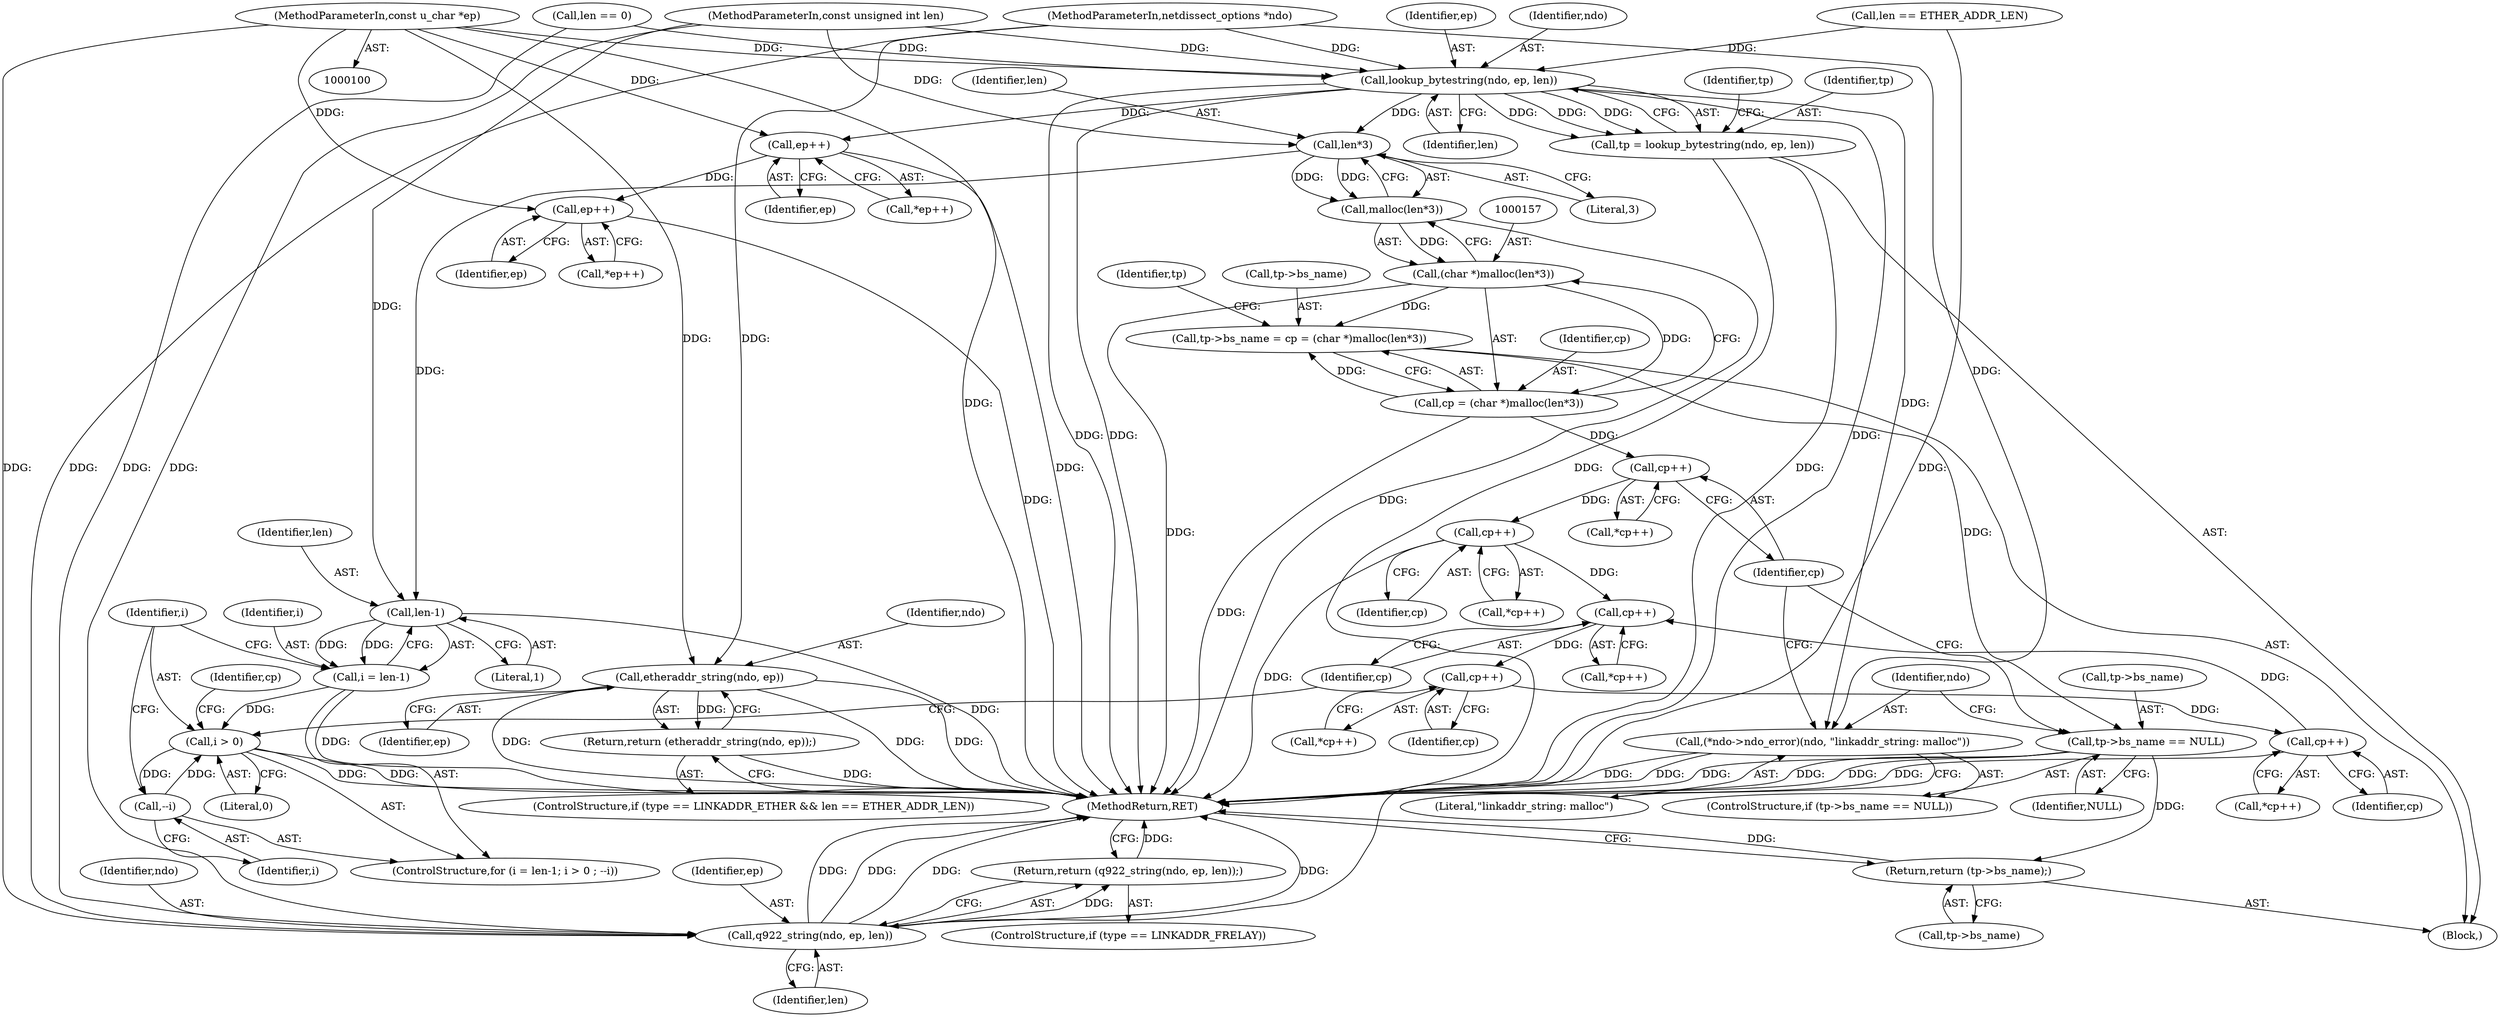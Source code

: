 digraph "0_tcpdump_730fc35968c5433b9e2a829779057f4f9495dc51_0@pointer" {
"1000102" [label="(MethodParameterIn,const u_char *ep)"];
"1000124" [label="(Call,etheraddr_string(ndo, ep))"];
"1000123" [label="(Return,return (etheraddr_string(ndo, ep));)"];
"1000132" [label="(Call,q922_string(ndo, ep, len))"];
"1000131" [label="(Return,return (q922_string(ndo, ep, len));)"];
"1000138" [label="(Call,lookup_bytestring(ndo, ep, len))"];
"1000136" [label="(Call,tp = lookup_bytestring(ndo, ep, len))"];
"1000159" [label="(Call,len*3)"];
"1000158" [label="(Call,malloc(len*3))"];
"1000156" [label="(Call,(char *)malloc(len*3))"];
"1000150" [label="(Call,tp->bs_name = cp = (char *)malloc(len*3))"];
"1000163" [label="(Call,tp->bs_name == NULL)"];
"1000234" [label="(Return,return (tp->bs_name);)"];
"1000154" [label="(Call,cp = (char *)malloc(len*3))"];
"1000173" [label="(Call,cp++)"];
"1000183" [label="(Call,cp++)"];
"1000206" [label="(Call,cp++)"];
"1000211" [label="(Call,cp++)"];
"1000221" [label="(Call,cp++)"];
"1000195" [label="(Call,len-1)"];
"1000193" [label="(Call,i = len-1)"];
"1000198" [label="(Call,i > 0)"];
"1000201" [label="(Call,--i)"];
"1000168" [label="(Call,(*ndo->ndo_error)(ndo, \"linkaddr_string: malloc\"))"];
"1000189" [label="(Call,ep++)"];
"1000227" [label="(Call,ep++)"];
"1000165" [label="(Identifier,tp)"];
"1000140" [label="(Identifier,ep)"];
"1000197" [label="(Literal,1)"];
"1000164" [label="(Call,tp->bs_name)"];
"1000139" [label="(Identifier,ndo)"];
"1000232" [label="(Identifier,cp)"];
"1000183" [label="(Call,cp++)"];
"1000195" [label="(Call,len-1)"];
"1000169" [label="(Identifier,ndo)"];
"1000174" [label="(Identifier,cp)"];
"1000235" [label="(Call,tp->bs_name)"];
"1000227" [label="(Call,ep++)"];
"1000200" [label="(Literal,0)"];
"1000222" [label="(Identifier,cp)"];
"1000170" [label="(Literal,\"linkaddr_string: malloc\")"];
"1000194" [label="(Identifier,i)"];
"1000126" [label="(Identifier,ep)"];
"1000101" [label="(MethodParameterIn,netdissect_options *ndo)"];
"1000144" [label="(Identifier,tp)"];
"1000192" [label="(ControlStructure,for (i = len-1; i > 0 ; --i))"];
"1000125" [label="(Identifier,ndo)"];
"1000160" [label="(Identifier,len)"];
"1000206" [label="(Call,cp++)"];
"1000173" [label="(Call,cp++)"];
"1000211" [label="(Call,cp++)"];
"1000207" [label="(Identifier,cp)"];
"1000205" [label="(Call,*cp++)"];
"1000158" [label="(Call,malloc(len*3))"];
"1000198" [label="(Call,i > 0)"];
"1000133" [label="(Identifier,ndo)"];
"1000221" [label="(Call,cp++)"];
"1000220" [label="(Call,*cp++)"];
"1000154" [label="(Call,cp = (char *)malloc(len*3))"];
"1000151" [label="(Call,tp->bs_name)"];
"1000226" [label="(Call,*ep++)"];
"1000110" [label="(Call,len == 0)"];
"1000210" [label="(Call,*cp++)"];
"1000193" [label="(Call,i = len-1)"];
"1000131" [label="(Return,return (q922_string(ndo, ep, len));)"];
"1000136" [label="(Call,tp = lookup_bytestring(ndo, ep, len))"];
"1000150" [label="(Call,tp->bs_name = cp = (char *)malloc(len*3))"];
"1000199" [label="(Identifier,i)"];
"1000190" [label="(Identifier,ep)"];
"1000228" [label="(Identifier,ep)"];
"1000138" [label="(Call,lookup_bytestring(ndo, ep, len))"];
"1000115" [label="(ControlStructure,if (type == LINKADDR_ETHER && len == ETHER_ADDR_LEN))"];
"1000137" [label="(Identifier,tp)"];
"1000167" [label="(Identifier,NULL)"];
"1000162" [label="(ControlStructure,if (tp->bs_name == NULL))"];
"1000182" [label="(Call,*cp++)"];
"1000212" [label="(Identifier,cp)"];
"1000201" [label="(Call,--i)"];
"1000202" [label="(Identifier,i)"];
"1000188" [label="(Call,*ep++)"];
"1000155" [label="(Identifier,cp)"];
"1000102" [label="(MethodParameterIn,const u_char *ep)"];
"1000123" [label="(Return,return (etheraddr_string(ndo, ep));)"];
"1000104" [label="(MethodParameterIn,const unsigned int len)"];
"1000135" [label="(Identifier,len)"];
"1000134" [label="(Identifier,ep)"];
"1000105" [label="(Block,)"];
"1000161" [label="(Literal,3)"];
"1000156" [label="(Call,(char *)malloc(len*3))"];
"1000132" [label="(Call,q922_string(ndo, ep, len))"];
"1000184" [label="(Identifier,cp)"];
"1000127" [label="(ControlStructure,if (type == LINKADDR_FRELAY))"];
"1000189" [label="(Call,ep++)"];
"1000238" [label="(MethodReturn,RET)"];
"1000234" [label="(Return,return (tp->bs_name);)"];
"1000196" [label="(Identifier,len)"];
"1000141" [label="(Identifier,len)"];
"1000124" [label="(Call,etheraddr_string(ndo, ep))"];
"1000120" [label="(Call,len == ETHER_ADDR_LEN)"];
"1000159" [label="(Call,len*3)"];
"1000168" [label="(Call,(*ndo->ndo_error)(ndo, \"linkaddr_string: malloc\"))"];
"1000172" [label="(Call,*cp++)"];
"1000163" [label="(Call,tp->bs_name == NULL)"];
"1000102" -> "1000100"  [label="AST: "];
"1000102" -> "1000238"  [label="DDG: "];
"1000102" -> "1000124"  [label="DDG: "];
"1000102" -> "1000132"  [label="DDG: "];
"1000102" -> "1000138"  [label="DDG: "];
"1000102" -> "1000189"  [label="DDG: "];
"1000102" -> "1000227"  [label="DDG: "];
"1000124" -> "1000123"  [label="AST: "];
"1000124" -> "1000126"  [label="CFG: "];
"1000125" -> "1000124"  [label="AST: "];
"1000126" -> "1000124"  [label="AST: "];
"1000123" -> "1000124"  [label="CFG: "];
"1000124" -> "1000238"  [label="DDG: "];
"1000124" -> "1000238"  [label="DDG: "];
"1000124" -> "1000238"  [label="DDG: "];
"1000124" -> "1000123"  [label="DDG: "];
"1000101" -> "1000124"  [label="DDG: "];
"1000123" -> "1000115"  [label="AST: "];
"1000238" -> "1000123"  [label="CFG: "];
"1000123" -> "1000238"  [label="DDG: "];
"1000132" -> "1000131"  [label="AST: "];
"1000132" -> "1000135"  [label="CFG: "];
"1000133" -> "1000132"  [label="AST: "];
"1000134" -> "1000132"  [label="AST: "];
"1000135" -> "1000132"  [label="AST: "];
"1000131" -> "1000132"  [label="CFG: "];
"1000132" -> "1000238"  [label="DDG: "];
"1000132" -> "1000238"  [label="DDG: "];
"1000132" -> "1000238"  [label="DDG: "];
"1000132" -> "1000238"  [label="DDG: "];
"1000132" -> "1000131"  [label="DDG: "];
"1000101" -> "1000132"  [label="DDG: "];
"1000120" -> "1000132"  [label="DDG: "];
"1000110" -> "1000132"  [label="DDG: "];
"1000104" -> "1000132"  [label="DDG: "];
"1000131" -> "1000127"  [label="AST: "];
"1000238" -> "1000131"  [label="CFG: "];
"1000131" -> "1000238"  [label="DDG: "];
"1000138" -> "1000136"  [label="AST: "];
"1000138" -> "1000141"  [label="CFG: "];
"1000139" -> "1000138"  [label="AST: "];
"1000140" -> "1000138"  [label="AST: "];
"1000141" -> "1000138"  [label="AST: "];
"1000136" -> "1000138"  [label="CFG: "];
"1000138" -> "1000238"  [label="DDG: "];
"1000138" -> "1000238"  [label="DDG: "];
"1000138" -> "1000238"  [label="DDG: "];
"1000138" -> "1000136"  [label="DDG: "];
"1000138" -> "1000136"  [label="DDG: "];
"1000138" -> "1000136"  [label="DDG: "];
"1000101" -> "1000138"  [label="DDG: "];
"1000120" -> "1000138"  [label="DDG: "];
"1000110" -> "1000138"  [label="DDG: "];
"1000104" -> "1000138"  [label="DDG: "];
"1000138" -> "1000159"  [label="DDG: "];
"1000138" -> "1000168"  [label="DDG: "];
"1000138" -> "1000189"  [label="DDG: "];
"1000136" -> "1000105"  [label="AST: "];
"1000137" -> "1000136"  [label="AST: "];
"1000144" -> "1000136"  [label="CFG: "];
"1000136" -> "1000238"  [label="DDG: "];
"1000136" -> "1000238"  [label="DDG: "];
"1000159" -> "1000158"  [label="AST: "];
"1000159" -> "1000161"  [label="CFG: "];
"1000160" -> "1000159"  [label="AST: "];
"1000161" -> "1000159"  [label="AST: "];
"1000158" -> "1000159"  [label="CFG: "];
"1000159" -> "1000158"  [label="DDG: "];
"1000159" -> "1000158"  [label="DDG: "];
"1000104" -> "1000159"  [label="DDG: "];
"1000159" -> "1000195"  [label="DDG: "];
"1000158" -> "1000156"  [label="AST: "];
"1000156" -> "1000158"  [label="CFG: "];
"1000158" -> "1000238"  [label="DDG: "];
"1000158" -> "1000156"  [label="DDG: "];
"1000156" -> "1000154"  [label="AST: "];
"1000157" -> "1000156"  [label="AST: "];
"1000154" -> "1000156"  [label="CFG: "];
"1000156" -> "1000238"  [label="DDG: "];
"1000156" -> "1000150"  [label="DDG: "];
"1000156" -> "1000154"  [label="DDG: "];
"1000150" -> "1000105"  [label="AST: "];
"1000150" -> "1000154"  [label="CFG: "];
"1000151" -> "1000150"  [label="AST: "];
"1000154" -> "1000150"  [label="AST: "];
"1000165" -> "1000150"  [label="CFG: "];
"1000154" -> "1000150"  [label="DDG: "];
"1000150" -> "1000163"  [label="DDG: "];
"1000163" -> "1000162"  [label="AST: "];
"1000163" -> "1000167"  [label="CFG: "];
"1000164" -> "1000163"  [label="AST: "];
"1000167" -> "1000163"  [label="AST: "];
"1000169" -> "1000163"  [label="CFG: "];
"1000174" -> "1000163"  [label="CFG: "];
"1000163" -> "1000238"  [label="DDG: "];
"1000163" -> "1000238"  [label="DDG: "];
"1000163" -> "1000238"  [label="DDG: "];
"1000163" -> "1000234"  [label="DDG: "];
"1000234" -> "1000105"  [label="AST: "];
"1000234" -> "1000235"  [label="CFG: "];
"1000235" -> "1000234"  [label="AST: "];
"1000238" -> "1000234"  [label="CFG: "];
"1000234" -> "1000238"  [label="DDG: "];
"1000155" -> "1000154"  [label="AST: "];
"1000154" -> "1000238"  [label="DDG: "];
"1000154" -> "1000173"  [label="DDG: "];
"1000173" -> "1000172"  [label="AST: "];
"1000173" -> "1000174"  [label="CFG: "];
"1000174" -> "1000173"  [label="AST: "];
"1000172" -> "1000173"  [label="CFG: "];
"1000173" -> "1000183"  [label="DDG: "];
"1000183" -> "1000182"  [label="AST: "];
"1000183" -> "1000184"  [label="CFG: "];
"1000184" -> "1000183"  [label="AST: "];
"1000182" -> "1000183"  [label="CFG: "];
"1000183" -> "1000238"  [label="DDG: "];
"1000183" -> "1000206"  [label="DDG: "];
"1000206" -> "1000205"  [label="AST: "];
"1000206" -> "1000207"  [label="CFG: "];
"1000207" -> "1000206"  [label="AST: "];
"1000205" -> "1000206"  [label="CFG: "];
"1000221" -> "1000206"  [label="DDG: "];
"1000206" -> "1000211"  [label="DDG: "];
"1000211" -> "1000210"  [label="AST: "];
"1000211" -> "1000212"  [label="CFG: "];
"1000212" -> "1000211"  [label="AST: "];
"1000210" -> "1000211"  [label="CFG: "];
"1000211" -> "1000221"  [label="DDG: "];
"1000221" -> "1000220"  [label="AST: "];
"1000221" -> "1000222"  [label="CFG: "];
"1000222" -> "1000221"  [label="AST: "];
"1000220" -> "1000221"  [label="CFG: "];
"1000221" -> "1000238"  [label="DDG: "];
"1000195" -> "1000193"  [label="AST: "];
"1000195" -> "1000197"  [label="CFG: "];
"1000196" -> "1000195"  [label="AST: "];
"1000197" -> "1000195"  [label="AST: "];
"1000193" -> "1000195"  [label="CFG: "];
"1000195" -> "1000238"  [label="DDG: "];
"1000195" -> "1000193"  [label="DDG: "];
"1000195" -> "1000193"  [label="DDG: "];
"1000104" -> "1000195"  [label="DDG: "];
"1000193" -> "1000192"  [label="AST: "];
"1000194" -> "1000193"  [label="AST: "];
"1000199" -> "1000193"  [label="CFG: "];
"1000193" -> "1000238"  [label="DDG: "];
"1000193" -> "1000198"  [label="DDG: "];
"1000198" -> "1000192"  [label="AST: "];
"1000198" -> "1000200"  [label="CFG: "];
"1000199" -> "1000198"  [label="AST: "];
"1000200" -> "1000198"  [label="AST: "];
"1000207" -> "1000198"  [label="CFG: "];
"1000232" -> "1000198"  [label="CFG: "];
"1000198" -> "1000238"  [label="DDG: "];
"1000198" -> "1000238"  [label="DDG: "];
"1000201" -> "1000198"  [label="DDG: "];
"1000198" -> "1000201"  [label="DDG: "];
"1000201" -> "1000192"  [label="AST: "];
"1000201" -> "1000202"  [label="CFG: "];
"1000202" -> "1000201"  [label="AST: "];
"1000199" -> "1000201"  [label="CFG: "];
"1000168" -> "1000162"  [label="AST: "];
"1000168" -> "1000170"  [label="CFG: "];
"1000169" -> "1000168"  [label="AST: "];
"1000170" -> "1000168"  [label="AST: "];
"1000174" -> "1000168"  [label="CFG: "];
"1000168" -> "1000238"  [label="DDG: "];
"1000168" -> "1000238"  [label="DDG: "];
"1000101" -> "1000168"  [label="DDG: "];
"1000189" -> "1000188"  [label="AST: "];
"1000189" -> "1000190"  [label="CFG: "];
"1000190" -> "1000189"  [label="AST: "];
"1000188" -> "1000189"  [label="CFG: "];
"1000189" -> "1000238"  [label="DDG: "];
"1000189" -> "1000227"  [label="DDG: "];
"1000227" -> "1000226"  [label="AST: "];
"1000227" -> "1000228"  [label="CFG: "];
"1000228" -> "1000227"  [label="AST: "];
"1000226" -> "1000227"  [label="CFG: "];
"1000227" -> "1000238"  [label="DDG: "];
}

